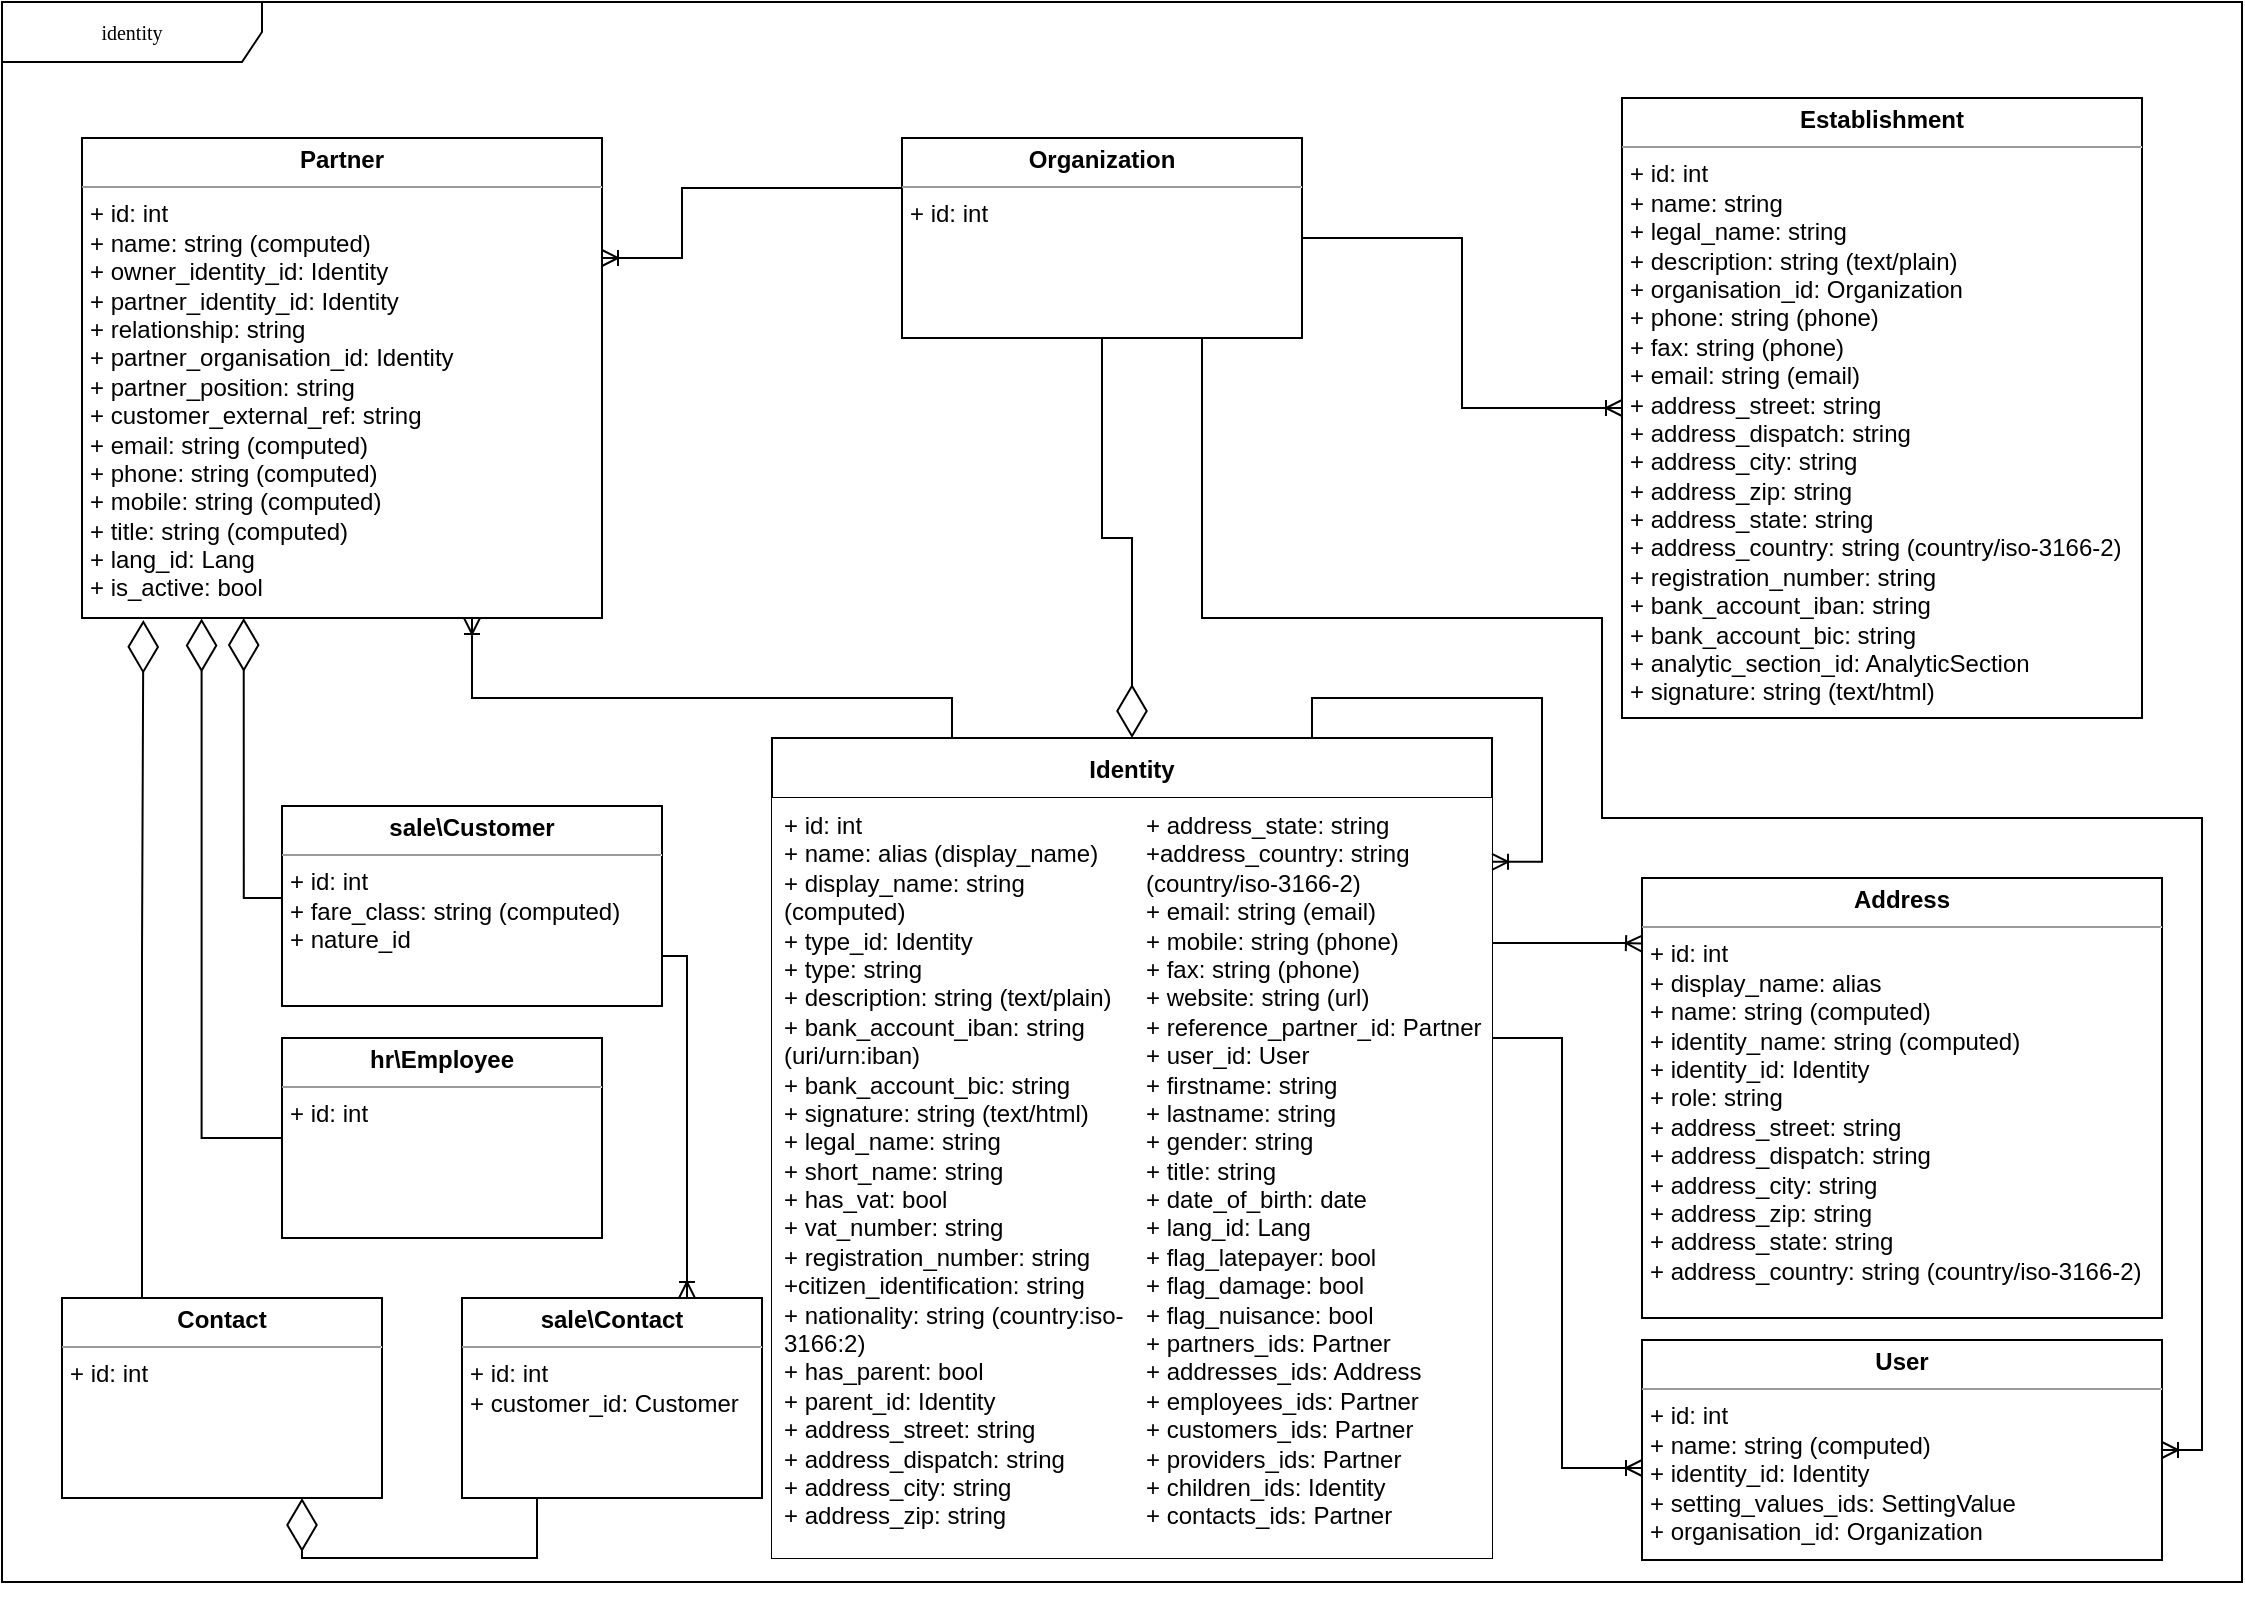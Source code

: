 <mxfile version="21.4.0" type="device">
  <diagram name="Page-1" id="c4acf3e9-155e-7222-9cf6-157b1a14988f">
    <mxGraphModel dx="1075" dy="518" grid="1" gridSize="10" guides="1" tooltips="1" connect="1" arrows="1" fold="1" page="1" pageScale="1" pageWidth="1169" pageHeight="827" background="none" math="0" shadow="0">
      <root>
        <mxCell id="0" />
        <mxCell id="1" parent="0" />
        <mxCell id="17acba5748e5396b-1" value="identity" style="shape=umlFrame;whiteSpace=wrap;html=1;rounded=0;shadow=0;comic=0;labelBackgroundColor=none;strokeWidth=1;fontFamily=Verdana;fontSize=10;align=center;width=130;height=30;" parent="1" vertex="1">
          <mxGeometry x="20" y="12" width="1120" height="790" as="geometry" />
        </mxCell>
        <mxCell id="OGfP9sQuBocBNXOs20Z4-92" style="edgeStyle=orthogonalEdgeStyle;rounded=0;orthogonalLoop=1;jettySize=auto;html=1;endArrow=ERoneToMany;endFill=0;" parent="1" target="OGfP9sQuBocBNXOs20Z4-89" edge="1">
          <mxGeometry relative="1" as="geometry">
            <mxPoint x="765" y="530" as="sourcePoint" />
            <mxPoint x="830" y="520" as="targetPoint" />
            <Array as="points">
              <mxPoint x="800" y="530" />
              <mxPoint x="800" y="745" />
            </Array>
          </mxGeometry>
        </mxCell>
        <mxCell id="OGfP9sQuBocBNXOs20Z4-93" style="edgeStyle=orthogonalEdgeStyle;rounded=0;orthogonalLoop=1;jettySize=auto;html=1;entryX=0.75;entryY=1;entryDx=0;entryDy=0;endArrow=ERoneToMany;endFill=0;exitX=0.25;exitY=0;exitDx=0;exitDy=0;" parent="1" source="OGfP9sQuBocBNXOs20Z4-81" target="OGfP9sQuBocBNXOs20Z4-88" edge="1">
          <mxGeometry relative="1" as="geometry">
            <Array as="points">
              <mxPoint x="495" y="360" />
              <mxPoint x="255" y="360" />
            </Array>
          </mxGeometry>
        </mxCell>
        <mxCell id="OGfP9sQuBocBNXOs20Z4-81" value="Identity" style="shape=table;startSize=30;container=1;collapsible=0;childLayout=tableLayout;fontStyle=1;strokeWidth=1;" parent="1" vertex="1">
          <mxGeometry x="405" y="380" width="360" height="410" as="geometry" />
        </mxCell>
        <mxCell id="OGfP9sQuBocBNXOs20Z4-82" value="" style="shape=tableRow;horizontal=0;startSize=0;swimlaneHead=0;swimlaneBody=0;top=0;left=0;bottom=0;right=0;collapsible=0;dropTarget=0;fillColor=none;points=[[0,0.5],[1,0.5]];portConstraint=eastwest;" parent="OGfP9sQuBocBNXOs20Z4-81" vertex="1">
          <mxGeometry y="30" width="360" height="380" as="geometry" />
        </mxCell>
        <mxCell id="OGfP9sQuBocBNXOs20Z4-83" value="&lt;p style=&quot;margin: 0px 0px 0px 4px;&quot;&gt;+ id: int&lt;br&gt;+ name: alias (display_name)&lt;/p&gt;&lt;p style=&quot;margin: 0px 0px 0px 4px;&quot;&gt;+ display_name: string (computed)&lt;/p&gt;&lt;p style=&quot;margin: 0px 0px 0px 4px;&quot;&gt;+ type_id: Identity&lt;/p&gt;&lt;p style=&quot;margin: 0px 0px 0px 4px;&quot;&gt;+ type: string&lt;/p&gt;&lt;p style=&quot;margin: 0px 0px 0px 4px;&quot;&gt;+ description: string (text/plain)&lt;br&gt;&lt;/p&gt;&lt;p style=&quot;margin: 0px 0px 0px 4px;&quot;&gt;+ bank_account_iban: string (uri/urn:iban)&lt;/p&gt;&lt;p style=&quot;margin: 0px 0px 0px 4px;&quot;&gt;+ bank_account_bic: string&lt;br&gt;&lt;/p&gt;&lt;p style=&quot;margin: 0px 0px 0px 4px;&quot;&gt;+ signature: string (text/html)&lt;/p&gt;&lt;p style=&quot;margin: 0px 0px 0px 4px;&quot;&gt;+ legal_name: string&lt;/p&gt;&lt;p style=&quot;margin: 0px 0px 0px 4px;&quot;&gt;+ short_name: string&lt;br&gt;&lt;/p&gt;&lt;p style=&quot;margin: 0px 0px 0px 4px;&quot;&gt;+ has_vat: bool&lt;/p&gt;&lt;p style=&quot;margin: 0px 0px 0px 4px;&quot;&gt;+ vat_number: string&lt;/p&gt;&lt;p style=&quot;margin: 0px 0px 0px 4px;&quot;&gt;+ registration_number: string&lt;/p&gt;&lt;p style=&quot;margin: 0px 0px 0px 4px;&quot;&gt;+citizen_identification: string&lt;/p&gt;&lt;p style=&quot;margin: 0px 0px 0px 4px;&quot;&gt;+ nationality: string (country:iso-3166:2)&lt;/p&gt;&lt;p style=&quot;margin: 0px 0px 0px 4px;&quot;&gt;+ has_parent: bool&lt;/p&gt;&lt;p style=&quot;margin: 0px 0px 0px 4px;&quot;&gt;+ parent_id: Identity&lt;/p&gt;&lt;p style=&quot;margin: 0px 0px 0px 4px;&quot;&gt;+ address_street: string&lt;br&gt;+ address_dispatch: string&lt;br&gt;+ address_city: string&lt;br&gt;+ address_zip: string&lt;br&gt;&lt;/p&gt;&lt;p style=&quot;margin: 0px 0px 0px 4px;&quot;&gt;&lt;br&gt;&lt;/p&gt;" style="shape=partialRectangle;html=1;whiteSpace=wrap;connectable=0;overflow=hidden;top=0;left=0;bottom=0;right=0;pointerEvents=1;align=left;verticalAlign=top;strokeWidth=3;" parent="OGfP9sQuBocBNXOs20Z4-82" vertex="1">
          <mxGeometry width="185" height="380" as="geometry">
            <mxRectangle width="185" height="380" as="alternateBounds" />
          </mxGeometry>
        </mxCell>
        <mxCell id="OGfP9sQuBocBNXOs20Z4-84" value="+ address_state: string&lt;br&gt;+address_country: string (country/iso-3166-2)&lt;br&gt;+ email: string (email)&lt;br&gt;+ mobile: string (phone)&lt;br&gt;+ fax: string (phone)&lt;br&gt;+ website: string (url)&lt;br&gt;+ reference_partner_id: Partner&lt;br&gt;+ user_id: User&lt;br&gt;+ firstname: string&lt;br&gt;+ lastname: string&lt;br&gt;+ gender: string&lt;br&gt;+ title: string&lt;br&gt;+ date_of_birth: date&lt;br&gt;+ lang_id: Lang&lt;br&gt;+ flag_latepayer: bool&lt;br&gt;+ flag_damage: bool&lt;br&gt;+ flag_nuisance: bool&lt;br&gt;+ partners_ids: Partner&lt;br&gt;+ addresses_ids: Address&lt;br&gt;+ employees_ids: Partner&lt;br&gt;+ customers_ids: Partner&lt;br&gt;+ providers_ids: Partner&lt;br&gt;+ children_ids: Identity&lt;br&gt;+ contacts_ids: Partner" style="shape=partialRectangle;html=1;whiteSpace=wrap;connectable=0;overflow=hidden;top=0;left=0;bottom=0;right=0;pointerEvents=1;verticalAlign=top;align=left;strokeWidth=3;" parent="OGfP9sQuBocBNXOs20Z4-82" vertex="1">
          <mxGeometry x="185" width="175" height="380" as="geometry">
            <mxRectangle width="175" height="380" as="alternateBounds" />
          </mxGeometry>
        </mxCell>
        <mxCell id="TEe52O4LxkB3n2w1Df60-7" value="" style="edgeStyle=orthogonalEdgeStyle;fontSize=12;html=1;endArrow=ERoneToMany;rounded=0;exitX=0.75;exitY=0;exitDx=0;exitDy=0;entryX=1;entryY=0.084;entryDx=0;entryDy=0;entryPerimeter=0;" parent="OGfP9sQuBocBNXOs20Z4-81" source="OGfP9sQuBocBNXOs20Z4-81" target="OGfP9sQuBocBNXOs20Z4-82" edge="1">
          <mxGeometry width="100" height="100" relative="1" as="geometry">
            <mxPoint x="265" y="280" as="sourcePoint" />
            <mxPoint x="365" y="180" as="targetPoint" />
            <Array as="points">
              <mxPoint x="270" y="-20" />
              <mxPoint x="385" y="-20" />
              <mxPoint x="385" y="62" />
            </Array>
          </mxGeometry>
        </mxCell>
        <mxCell id="OGfP9sQuBocBNXOs20Z4-85" value="&lt;p style=&quot;margin: 0px ; margin-top: 4px ; text-align: center&quot;&gt;&lt;b&gt;Address&lt;/b&gt;&lt;/p&gt;&lt;hr size=&quot;1&quot;&gt;&lt;p style=&quot;margin: 0px ; margin-left: 4px&quot;&gt;+ id: int&lt;/p&gt;&lt;p style=&quot;margin: 0px 0px 0px 4px;&quot;&gt;+ display_name: alias&lt;/p&gt;&lt;p style=&quot;margin: 0px ; margin-left: 4px&quot;&gt;+ name: string (computed)&lt;/p&gt;&lt;p style=&quot;margin: 0px ; margin-left: 4px&quot;&gt;+ identity_name: string (computed)&lt;br&gt;&lt;/p&gt;&lt;p style=&quot;margin: 0px ; margin-left: 4px&quot;&gt;+ identity_id: Identity&lt;/p&gt;&lt;p style=&quot;margin: 0px ; margin-left: 4px&quot;&gt;+ role: string&lt;/p&gt;&lt;p style=&quot;margin: 0px ; margin-left: 4px&quot;&gt;+ address_street: string&lt;/p&gt;&lt;p style=&quot;margin: 0px ; margin-left: 4px&quot;&gt;+ address_dispatch: string&lt;/p&gt;&lt;p style=&quot;margin: 0px ; margin-left: 4px&quot;&gt;+ address_city: string&lt;/p&gt;&lt;p style=&quot;margin: 0px ; margin-left: 4px&quot;&gt;+ address_zip: string&lt;/p&gt;&lt;p style=&quot;margin: 0px ; margin-left: 4px&quot;&gt;+ address_state: string&lt;/p&gt;&lt;p style=&quot;margin: 0px ; margin-left: 4px&quot;&gt;+ address_country: string (country/iso-3166-2)&lt;/p&gt;&lt;p style=&quot;margin: 0px ; margin-left: 4px&quot;&gt;&lt;br&gt;&lt;/p&gt;" style="verticalAlign=top;align=left;overflow=fill;fontSize=12;fontFamily=Helvetica;html=1;rounded=0;shadow=0;comic=0;labelBackgroundColor=none;strokeWidth=1" parent="1" vertex="1">
          <mxGeometry x="840" y="450" width="260" height="220" as="geometry" />
        </mxCell>
        <mxCell id="OGfP9sQuBocBNXOs20Z4-86" value="&lt;p style=&quot;margin: 0px ; margin-top: 4px ; text-align: center&quot;&gt;&lt;b&gt;Establishment&lt;/b&gt;&lt;/p&gt;&lt;hr size=&quot;1&quot;&gt;&lt;p style=&quot;margin: 0px ; margin-left: 4px&quot;&gt;+ id: int&lt;/p&gt;&lt;p style=&quot;margin: 0px 0px 0px 4px;&quot;&gt;+ name: string&lt;/p&gt;&lt;p style=&quot;margin: 0px ; margin-left: 4px&quot;&gt;+ legal_name: string&amp;nbsp;&lt;/p&gt;&lt;p style=&quot;margin: 0px ; margin-left: 4px&quot;&gt;+ description: string (text/plain)&lt;br&gt;&lt;/p&gt;&lt;p style=&quot;margin: 0px ; margin-left: 4px&quot;&gt;+ organisation_id: Organization&lt;/p&gt;&lt;p style=&quot;margin: 0px ; margin-left: 4px&quot;&gt;+ phone: string (phone)&lt;/p&gt;&lt;p style=&quot;margin: 0px ; margin-left: 4px&quot;&gt;+ fax: string (phone)&lt;/p&gt;&lt;p style=&quot;margin: 0px ; margin-left: 4px&quot;&gt;+ email: string (email)&lt;/p&gt;&lt;p style=&quot;margin: 0px ; margin-left: 4px&quot;&gt;+ address_street: string&lt;/p&gt;&lt;p style=&quot;margin: 0px ; margin-left: 4px&quot;&gt;+ address_dispatch: string&lt;/p&gt;&lt;p style=&quot;margin: 0px ; margin-left: 4px&quot;&gt;+ address_city: string&lt;/p&gt;&lt;p style=&quot;margin: 0px ; margin-left: 4px&quot;&gt;+ address_zip: string&lt;/p&gt;&lt;p style=&quot;margin: 0px ; margin-left: 4px&quot;&gt;+ address_state: string&lt;/p&gt;&lt;p style=&quot;margin: 0px ; margin-left: 4px&quot;&gt;+ address_country: string (country/iso-3166-2)&lt;/p&gt;&lt;p style=&quot;margin: 0px ; margin-left: 4px&quot;&gt;+ registration_number: string&lt;/p&gt;&lt;p style=&quot;margin: 0px ; margin-left: 4px&quot;&gt;+ bank_account_iban: string&lt;/p&gt;&lt;p style=&quot;margin: 0px ; margin-left: 4px&quot;&gt;+ bank_account_bic: string&lt;/p&gt;&lt;p style=&quot;margin: 0px ; margin-left: 4px&quot;&gt;+ analytic_section_id: AnalyticSection&lt;/p&gt;&lt;p style=&quot;margin: 0px ; margin-left: 4px&quot;&gt;+ signature: string (text/html)&lt;/p&gt;" style="verticalAlign=top;align=left;overflow=fill;fontSize=12;fontFamily=Helvetica;html=1;rounded=0;shadow=0;comic=0;labelBackgroundColor=none;strokeWidth=1" parent="1" vertex="1">
          <mxGeometry x="830" y="60" width="260" height="310" as="geometry" />
        </mxCell>
        <mxCell id="OGfP9sQuBocBNXOs20Z4-88" value="&lt;p style=&quot;margin: 0px ; margin-top: 4px ; text-align: center&quot;&gt;&lt;b&gt;Partner&lt;/b&gt;&lt;/p&gt;&lt;hr size=&quot;1&quot;&gt;&lt;p style=&quot;margin: 0px ; margin-left: 4px&quot;&gt;+ id: int&lt;/p&gt;&lt;p style=&quot;margin: 0px 0px 0px 4px;&quot;&gt;+ name: string (computed)&lt;/p&gt;&lt;p style=&quot;margin: 0px ; margin-left: 4px&quot;&gt;+ owner_identity_id: Identity&lt;/p&gt;&lt;p style=&quot;margin: 0px ; margin-left: 4px&quot;&gt;+ partner_identity_id: Identity&lt;/p&gt;&lt;p style=&quot;margin: 0px ; margin-left: 4px&quot;&gt;+ relationship: string&lt;/p&gt;&lt;p style=&quot;margin: 0px ; margin-left: 4px&quot;&gt;+ partner_organisation_id: Identity&lt;/p&gt;&lt;p style=&quot;margin: 0px ; margin-left: 4px&quot;&gt;+ partner_position: string&lt;/p&gt;&lt;p style=&quot;margin: 0px ; margin-left: 4px&quot;&gt;+ customer_external_ref: string&lt;/p&gt;&lt;p style=&quot;margin: 0px ; margin-left: 4px&quot;&gt;+ email: string (computed)&lt;/p&gt;&lt;p style=&quot;margin: 0px ; margin-left: 4px&quot;&gt;+ phone: string (computed)&lt;/p&gt;&lt;p style=&quot;margin: 0px ; margin-left: 4px&quot;&gt;+ mobile: string (computed)&lt;/p&gt;&lt;p style=&quot;margin: 0px ; margin-left: 4px&quot;&gt;+ title: string (computed)&lt;/p&gt;&lt;p style=&quot;margin: 0px ; margin-left: 4px&quot;&gt;+ lang_id: Lang&lt;/p&gt;&lt;p style=&quot;margin: 0px ; margin-left: 4px&quot;&gt;+ is_active: bool&lt;/p&gt;" style="verticalAlign=top;align=left;overflow=fill;fontSize=12;fontFamily=Helvetica;html=1;rounded=0;shadow=0;comic=0;labelBackgroundColor=none;strokeWidth=1" parent="1" vertex="1">
          <mxGeometry x="60" y="80" width="260" height="240" as="geometry" />
        </mxCell>
        <mxCell id="OGfP9sQuBocBNXOs20Z4-89" value="&lt;p style=&quot;margin: 0px ; margin-top: 4px ; text-align: center&quot;&gt;&lt;b&gt;User&lt;/b&gt;&lt;/p&gt;&lt;hr size=&quot;1&quot;&gt;&lt;p style=&quot;margin: 0px ; margin-left: 4px&quot;&gt;+ id: int&lt;/p&gt;&lt;p style=&quot;margin: 0px 0px 0px 4px;&quot;&gt;+ name: string (computed)&lt;/p&gt;&lt;p style=&quot;margin: 0px ; margin-left: 4px&quot;&gt;+ identity_id: Identity&lt;/p&gt;&lt;p style=&quot;margin: 0px ; margin-left: 4px&quot;&gt;+ setting_values_ids: SettingValue&lt;/p&gt;&lt;p style=&quot;margin: 0px ; margin-left: 4px&quot;&gt;+ organisation_id: Organization&lt;/p&gt;" style="verticalAlign=top;align=left;overflow=fill;fontSize=12;fontFamily=Helvetica;html=1;rounded=0;shadow=0;comic=0;labelBackgroundColor=none;strokeWidth=1" parent="1" vertex="1">
          <mxGeometry x="840" y="681" width="260" height="110" as="geometry" />
        </mxCell>
        <mxCell id="OGfP9sQuBocBNXOs20Z4-91" style="edgeStyle=orthogonalEdgeStyle;rounded=0;orthogonalLoop=1;jettySize=auto;html=1;exitX=1;exitY=0.25;exitDx=0;exitDy=0;endArrow=ERoneToMany;endFill=0;entryX=0;entryY=0.149;entryDx=0;entryDy=0;entryPerimeter=0;" parent="1" source="OGfP9sQuBocBNXOs20Z4-81" target="OGfP9sQuBocBNXOs20Z4-85" edge="1">
          <mxGeometry relative="1" as="geometry">
            <Array as="points">
              <mxPoint x="830" y="483" />
            </Array>
            <mxPoint x="830" y="480" as="targetPoint" />
          </mxGeometry>
        </mxCell>
        <mxCell id="aB1B4BKmetZfzmOXGJzw-1" value="" style="endArrow=diamondThin;endFill=0;endSize=24;html=1;rounded=0;exitX=0;exitY=0.471;exitDx=0;exitDy=0;edgeStyle=orthogonalEdgeStyle;entryX=0.311;entryY=1;entryDx=0;entryDy=0;entryPerimeter=0;exitPerimeter=0;" parent="1" source="aB1B4BKmetZfzmOXGJzw-2" target="OGfP9sQuBocBNXOs20Z4-88" edge="1">
          <mxGeometry width="160" relative="1" as="geometry">
            <mxPoint y="380" as="sourcePoint" />
            <mxPoint x="140" y="340" as="targetPoint" />
            <Array as="points">
              <mxPoint x="170" y="460" />
              <mxPoint x="141" y="460" />
            </Array>
          </mxGeometry>
        </mxCell>
        <mxCell id="aB1B4BKmetZfzmOXGJzw-2" value="&lt;p style=&quot;margin: 0px ; margin-top: 4px ; text-align: center&quot;&gt;&lt;b&gt;sale\Customer&lt;/b&gt;&lt;/p&gt;&lt;hr size=&quot;1&quot;&gt;&lt;p style=&quot;margin: 0px ; margin-left: 4px&quot;&gt;+ id: int&lt;/p&gt;&lt;p style=&quot;margin: 0px 0px 0px 4px&quot;&gt;+ fare_class: string (computed)&lt;/p&gt;&lt;p style=&quot;margin: 0px ; margin-left: 4px&quot;&gt;+ nature_id&lt;/p&gt;" style="verticalAlign=top;align=left;overflow=fill;fontSize=12;fontFamily=Helvetica;html=1;rounded=0;shadow=0;comic=0;labelBackgroundColor=none;strokeWidth=1" parent="1" vertex="1">
          <mxGeometry x="160" y="414" width="190" height="100" as="geometry" />
        </mxCell>
        <mxCell id="t7RQWED54wqrSEVE78bc-1" value="&lt;p style=&quot;margin: 0px ; margin-top: 4px ; text-align: center&quot;&gt;&lt;b&gt;Contact&lt;/b&gt;&lt;/p&gt;&lt;hr size=&quot;1&quot;&gt;&lt;p style=&quot;margin: 0px ; margin-left: 4px&quot;&gt;+ id: int&lt;/p&gt;&lt;p style=&quot;margin: 0px ; margin-left: 4px&quot;&gt;&lt;br&gt;&lt;/p&gt;" style="verticalAlign=top;align=left;overflow=fill;fontSize=12;fontFamily=Helvetica;html=1;rounded=0;shadow=0;comic=0;labelBackgroundColor=none;strokeWidth=1" parent="1" vertex="1">
          <mxGeometry x="50" y="660" width="160" height="100" as="geometry" />
        </mxCell>
        <mxCell id="t7RQWED54wqrSEVE78bc-2" value="" style="endArrow=diamondThin;endFill=0;endSize=24;html=1;rounded=0;exitX=0;exitY=0.5;exitDx=0;exitDy=0;edgeStyle=orthogonalEdgeStyle;entryX=0.23;entryY=1.001;entryDx=0;entryDy=0;entryPerimeter=0;" parent="1" source="TEe52O4LxkB3n2w1Df60-1" target="OGfP9sQuBocBNXOs20Z4-88" edge="1">
          <mxGeometry width="160" relative="1" as="geometry">
            <mxPoint x="240" y="420" as="sourcePoint" />
            <mxPoint x="120" y="330" as="targetPoint" />
            <Array as="points">
              <mxPoint x="120" y="580" />
            </Array>
          </mxGeometry>
        </mxCell>
        <mxCell id="TEe52O4LxkB3n2w1Df60-1" value="&lt;p style=&quot;margin: 0px ; margin-top: 4px ; text-align: center&quot;&gt;&lt;b&gt;hr\Employee&lt;/b&gt;&lt;/p&gt;&lt;hr size=&quot;1&quot;&gt;&lt;p style=&quot;margin: 0px ; margin-left: 4px&quot;&gt;+ id: int&lt;/p&gt;&lt;p style=&quot;border-color: var(--border-color); margin: 0px 0px 0px 4px;&quot;&gt;&lt;br&gt;&lt;/p&gt;" style="verticalAlign=top;align=left;overflow=fill;fontSize=12;fontFamily=Helvetica;html=1;rounded=0;shadow=0;comic=0;labelBackgroundColor=none;strokeWidth=1" parent="1" vertex="1">
          <mxGeometry x="160" y="530" width="160" height="100" as="geometry" />
        </mxCell>
        <mxCell id="TEe52O4LxkB3n2w1Df60-2" value="" style="endArrow=diamondThin;endFill=0;endSize=24;html=1;rounded=0;edgeStyle=orthogonalEdgeStyle;entryX=0.118;entryY=1.004;entryDx=0;entryDy=0;entryPerimeter=0;exitX=0.25;exitY=0;exitDx=0;exitDy=0;" parent="1" source="t7RQWED54wqrSEVE78bc-1" target="OGfP9sQuBocBNXOs20Z4-88" edge="1">
          <mxGeometry width="160" relative="1" as="geometry">
            <mxPoint x="91" y="650" as="sourcePoint" />
            <mxPoint x="70" y="350" as="targetPoint" />
          </mxGeometry>
        </mxCell>
        <mxCell id="TEe52O4LxkB3n2w1Df60-4" value="&lt;p style=&quot;margin: 0px ; margin-top: 4px ; text-align: center&quot;&gt;&lt;b&gt;Organization&lt;/b&gt;&lt;/p&gt;&lt;hr size=&quot;1&quot;&gt;&lt;p style=&quot;margin: 0px ; margin-left: 4px&quot;&gt;+ id: int&lt;/p&gt;&lt;p style=&quot;margin: 0px ; margin-left: 4px&quot;&gt;&lt;br&gt;&lt;/p&gt;" style="verticalAlign=top;align=left;overflow=fill;fontSize=12;fontFamily=Helvetica;html=1;rounded=0;shadow=0;comic=0;labelBackgroundColor=none;strokeWidth=1" parent="1" vertex="1">
          <mxGeometry x="470" y="80" width="200" height="100" as="geometry" />
        </mxCell>
        <mxCell id="TEe52O4LxkB3n2w1Df60-8" value="" style="edgeStyle=orthogonalEdgeStyle;fontSize=12;html=1;endArrow=ERoneToMany;rounded=0;" parent="1" source="TEe52O4LxkB3n2w1Df60-4" target="OGfP9sQuBocBNXOs20Z4-86" edge="1">
          <mxGeometry width="100" height="100" relative="1" as="geometry">
            <mxPoint x="530" y="290" as="sourcePoint" />
            <mxPoint x="630" y="190" as="targetPoint" />
          </mxGeometry>
        </mxCell>
        <mxCell id="TEe52O4LxkB3n2w1Df60-13" value="" style="edgeStyle=orthogonalEdgeStyle;fontSize=12;html=1;endArrow=ERoneToMany;rounded=0;entryX=1;entryY=0.25;entryDx=0;entryDy=0;exitX=0;exitY=0.25;exitDx=0;exitDy=0;" parent="1" source="TEe52O4LxkB3n2w1Df60-4" target="OGfP9sQuBocBNXOs20Z4-88" edge="1">
          <mxGeometry width="100" height="100" relative="1" as="geometry">
            <mxPoint x="330" y="150" as="sourcePoint" />
            <mxPoint x="480" y="140" as="targetPoint" />
            <Array as="points">
              <mxPoint x="360" y="105" />
              <mxPoint x="360" y="140" />
            </Array>
          </mxGeometry>
        </mxCell>
        <mxCell id="TEe52O4LxkB3n2w1Df60-14" value="" style="endArrow=diamondThin;endFill=0;endSize=24;html=1;rounded=0;edgeStyle=orthogonalEdgeStyle;entryX=0.5;entryY=0;entryDx=0;entryDy=0;exitX=0.5;exitY=1;exitDx=0;exitDy=0;" parent="1" source="TEe52O4LxkB3n2w1Df60-4" target="OGfP9sQuBocBNXOs20Z4-81" edge="1">
          <mxGeometry width="160" relative="1" as="geometry">
            <mxPoint x="170" y="471" as="sourcePoint" />
            <mxPoint x="151" y="330" as="targetPoint" />
          </mxGeometry>
        </mxCell>
        <mxCell id="TEe52O4LxkB3n2w1Df60-15" value="&lt;p style=&quot;margin: 0px ; margin-top: 4px ; text-align: center&quot;&gt;&lt;b&gt;sale\Contact&lt;/b&gt;&lt;/p&gt;&lt;hr size=&quot;1&quot;&gt;&lt;p style=&quot;margin: 0px ; margin-left: 4px&quot;&gt;+ id: int&lt;/p&gt;&lt;p style=&quot;margin: 0px ; margin-left: 4px&quot;&gt;+ customer&lt;span style=&quot;background-color: initial;&quot;&gt;_id: Customer&lt;/span&gt;&lt;br&gt;&lt;/p&gt;" style="verticalAlign=top;align=left;overflow=fill;fontSize=12;fontFamily=Helvetica;html=1;rounded=0;shadow=0;comic=0;labelBackgroundColor=none;strokeWidth=1" parent="1" vertex="1">
          <mxGeometry x="250" y="660" width="150" height="100" as="geometry" />
        </mxCell>
        <mxCell id="TEe52O4LxkB3n2w1Df60-16" value="" style="fontSize=12;html=1;endArrow=ERoneToMany;rounded=0;entryX=0.75;entryY=0;entryDx=0;entryDy=0;edgeStyle=orthogonalEdgeStyle;exitX=1;exitY=0.75;exitDx=0;exitDy=0;" parent="1" source="aB1B4BKmetZfzmOXGJzw-2" target="TEe52O4LxkB3n2w1Df60-15" edge="1">
          <mxGeometry width="100" height="100" relative="1" as="geometry">
            <mxPoint x="310" y="514" as="sourcePoint" />
            <mxPoint x="140" y="670" as="targetPoint" />
          </mxGeometry>
        </mxCell>
        <mxCell id="TEe52O4LxkB3n2w1Df60-17" value="" style="endArrow=diamondThin;endFill=0;endSize=24;html=1;rounded=0;edgeStyle=orthogonalEdgeStyle;entryX=0.75;entryY=1;entryDx=0;entryDy=0;exitX=0.25;exitY=1;exitDx=0;exitDy=0;" parent="1" source="TEe52O4LxkB3n2w1Df60-15" target="t7RQWED54wqrSEVE78bc-1" edge="1">
          <mxGeometry width="160" relative="1" as="geometry">
            <mxPoint x="100" y="670" as="sourcePoint" />
            <mxPoint x="101" y="331" as="targetPoint" />
            <Array as="points">
              <mxPoint x="288" y="790" />
              <mxPoint x="170" y="790" />
            </Array>
          </mxGeometry>
        </mxCell>
        <mxCell id="TEe52O4LxkB3n2w1Df60-18" style="edgeStyle=orthogonalEdgeStyle;rounded=0;orthogonalLoop=1;jettySize=auto;html=1;exitX=0.75;exitY=1;exitDx=0;exitDy=0;endArrow=ERoneToMany;endFill=0;entryX=1;entryY=0.5;entryDx=0;entryDy=0;" parent="1" source="TEe52O4LxkB3n2w1Df60-4" target="OGfP9sQuBocBNXOs20Z4-89" edge="1">
          <mxGeometry relative="1" as="geometry">
            <Array as="points">
              <mxPoint x="620" y="320" />
              <mxPoint x="820" y="320" />
              <mxPoint x="820" y="420" />
              <mxPoint x="1120" y="420" />
              <mxPoint x="1120" y="736" />
            </Array>
            <mxPoint x="775" y="493" as="sourcePoint" />
            <mxPoint x="850" y="493" as="targetPoint" />
          </mxGeometry>
        </mxCell>
      </root>
    </mxGraphModel>
  </diagram>
</mxfile>
